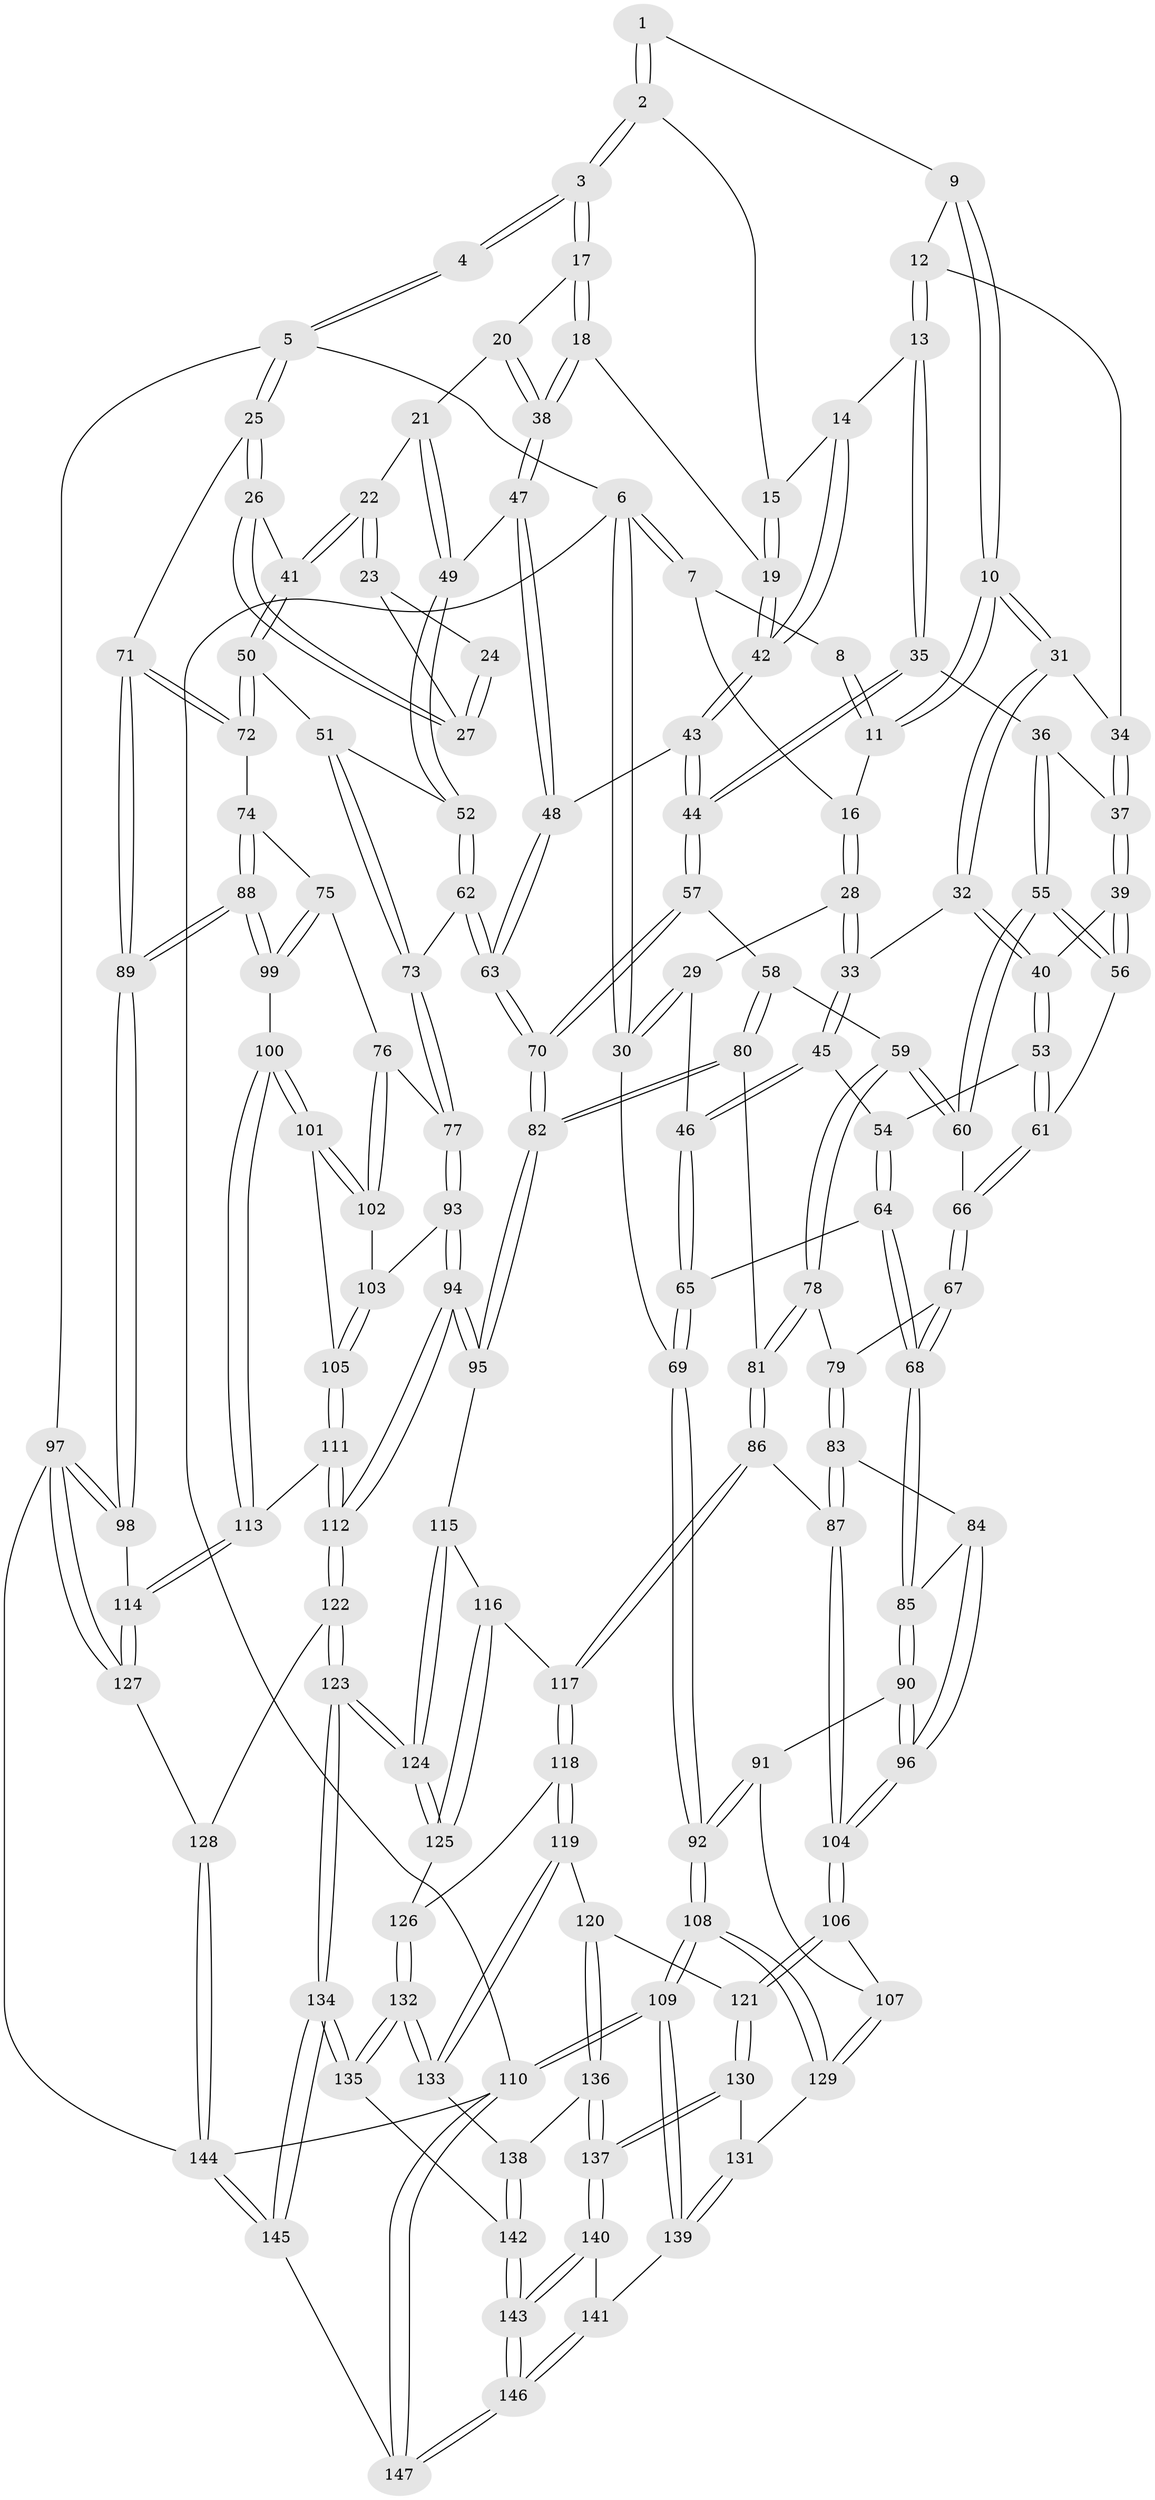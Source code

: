 // coarse degree distribution, {3: 0.0898876404494382, 5: 0.3146067415730337, 6: 0.0898876404494382, 2: 0.02247191011235955, 4: 0.48314606741573035}
// Generated by graph-tools (version 1.1) at 2025/24/03/03/25 07:24:35]
// undirected, 147 vertices, 364 edges
graph export_dot {
graph [start="1"]
  node [color=gray90,style=filled];
  1 [pos="+0.24735480661438816+0"];
  2 [pos="+0.5638087020949485+0"];
  3 [pos="+0.7729801414127607+0"];
  4 [pos="+0.941144236396883+0"];
  5 [pos="+1+0"];
  6 [pos="+0+0"];
  7 [pos="+0+0"];
  8 [pos="+0.18254464867231013+0"];
  9 [pos="+0.2521372117097707+0"];
  10 [pos="+0.15601054010262788+0.06956262785817784"];
  11 [pos="+0.13399708901910887+0.05662885828829813"];
  12 [pos="+0.2721100280724578+0.03182014529612184"];
  13 [pos="+0.32336970881650173+0.07624463674128522"];
  14 [pos="+0.35128760716574875+0.07940764664019516"];
  15 [pos="+0.5163577987965104+0"];
  16 [pos="+0.07818544683205254+0.05541547178652036"];
  17 [pos="+0.7586156604647015+0"];
  18 [pos="+0.5893415955145976+0.12459249671063098"];
  19 [pos="+0.5102659093969366+0.09795186102799175"];
  20 [pos="+0.7578549963855127+0"];
  21 [pos="+0.7733161035409521+0.08244206397865744"];
  22 [pos="+0.8214774953625937+0.12099174567734505"];
  23 [pos="+0.8737283648075463+0.12180893576371282"];
  24 [pos="+0.9008838868853817+0.07532625848079512"];
  25 [pos="+1+0.12393218900610624"];
  26 [pos="+0.9800909099238939+0.19085697063226212"];
  27 [pos="+0.9003218598203387+0.12487996004001778"];
  28 [pos="+0.04274813546593092+0.0999106620207513"];
  29 [pos="+0+0.10512311057490666"];
  30 [pos="+0+0.08337665991108954"];
  31 [pos="+0.17369597919393603+0.0854582188239862"];
  32 [pos="+0.1553274690822358+0.14471353454878225"];
  33 [pos="+0.08952292961808889+0.15204178858478834"];
  34 [pos="+0.21598782377077225+0.07499869941211935"];
  35 [pos="+0.2934637042984666+0.14762998399942848"];
  36 [pos="+0.2839811361219645+0.1594396072061926"];
  37 [pos="+0.24223052505861384+0.14130551438164313"];
  38 [pos="+0.6228247800442067+0.15415771839572753"];
  39 [pos="+0.1800363867069415+0.18271577486326243"];
  40 [pos="+0.1792727018604902+0.18243359770955403"];
  41 [pos="+0.8943420290468084+0.23399395901168935"];
  42 [pos="+0.4516207368974335+0.18770481310635645"];
  43 [pos="+0.45057755197027793+0.20280531956011502"];
  44 [pos="+0.449311069134744+0.205705969509004"];
  45 [pos="+0.07003863406382084+0.21850820068303575"];
  46 [pos="+0.04755474903668726+0.22685030867292413"];
  47 [pos="+0.64293356026874+0.20152026807675705"];
  48 [pos="+0.6338248130072988+0.2114712714935951"];
  49 [pos="+0.7264317969104134+0.19367207394865807"];
  50 [pos="+0.8607711524832055+0.2771091582643748"];
  51 [pos="+0.8128890145255285+0.28033932408248075"];
  52 [pos="+0.769780687293298+0.2590744757425287"];
  53 [pos="+0.14217286756478245+0.22440866777104496"];
  54 [pos="+0.10641379176960859+0.23778727936599417"];
  55 [pos="+0.27978470741651407+0.23843552631251125"];
  56 [pos="+0.21704810512155082+0.2148862439652849"];
  57 [pos="+0.4229990141181286+0.2880475791428861"];
  58 [pos="+0.4148928725668737+0.29319610375475424"];
  59 [pos="+0.38604846997106346+0.29622953256312995"];
  60 [pos="+0.28018781446754126+0.2390295540279411"];
  61 [pos="+0.1744775108753781+0.26884619684411676"];
  62 [pos="+0.6539169590224301+0.3539182415420618"];
  63 [pos="+0.6049128415627438+0.36019116314197275"];
  64 [pos="+0.13344802038626033+0.36124220670104235"];
  65 [pos="+0.008333631069808016+0.2531960227546354"];
  66 [pos="+0.17310563987327784+0.3410052227695491"];
  67 [pos="+0.17217838148533057+0.3427874732787672"];
  68 [pos="+0.1348520465565827+0.3637734078255909"];
  69 [pos="+0+0.30457510212758465"];
  70 [pos="+0.5958925679789112+0.3673449888425497"];
  71 [pos="+1+0.24818452350961942"];
  72 [pos="+0.9018813778654835+0.34864102777982264"];
  73 [pos="+0.7671124986222819+0.40219233304795043"];
  74 [pos="+0.9048276402680507+0.3743601408695005"];
  75 [pos="+0.8160945609726239+0.44682326536531164"];
  76 [pos="+0.7861533858735213+0.4475574676302885"];
  77 [pos="+0.7854561974103731+0.44742809945539747"];
  78 [pos="+0.30469457848099857+0.3718325899731537"];
  79 [pos="+0.2939013714088856+0.3754279079456657"];
  80 [pos="+0.4252049875332163+0.5012139162573305"];
  81 [pos="+0.3610388548027345+0.5360967887798348"];
  82 [pos="+0.5923964155799478+0.5345242688962142"];
  83 [pos="+0.23439364533729073+0.47588033249408446"];
  84 [pos="+0.17759576463105273+0.4482027680368783"];
  85 [pos="+0.11933403072812392+0.3973943815865878"];
  86 [pos="+0.36103844244658945+0.5360972032518632"];
  87 [pos="+0.25441880602971223+0.5116126052543153"];
  88 [pos="+1+0.49996923486099953"];
  89 [pos="+1+0.5213817142820749"];
  90 [pos="+0.018626517381115648+0.45321633370375997"];
  91 [pos="+0+0.4573539137993434"];
  92 [pos="+0+0.4624229484080774"];
  93 [pos="+0.6928211350755205+0.5309191080112406"];
  94 [pos="+0.6257493215814025+0.5620436936914371"];
  95 [pos="+0.6003222458178961+0.5460172892458525"];
  96 [pos="+0.14557410654177272+0.5620430198766219"];
  97 [pos="+1+1"];
  98 [pos="+1+0.5344798913888797"];
  99 [pos="+0.9207588553177665+0.5333917447664097"];
  100 [pos="+0.8879871634012418+0.5680683468789053"];
  101 [pos="+0.8866323318510306+0.5682380204525823"];
  102 [pos="+0.8214674149610077+0.5399893088834374"];
  103 [pos="+0.7807058349979921+0.5584456952481863"];
  104 [pos="+0.17374490884605057+0.6076692627042715"];
  105 [pos="+0.8187208188084459+0.6011886002431083"];
  106 [pos="+0.16848224279808482+0.6546477501345562"];
  107 [pos="+0.11542685725557497+0.6639396522813005"];
  108 [pos="+0+0.653622030003824"];
  109 [pos="+0+1"];
  110 [pos="+0+1"];
  111 [pos="+0.7858574303078417+0.6574895805969662"];
  112 [pos="+0.684684144440468+0.7066445301778949"];
  113 [pos="+0.8975969208167641+0.6749140258938171"];
  114 [pos="+0.9164628320729805+0.6993743569396065"];
  115 [pos="+0.5117421864835021+0.6279008064231649"];
  116 [pos="+0.43381375195280514+0.6523412862022064"];
  117 [pos="+0.3553670428905632+0.63340506241086"];
  118 [pos="+0.3272399665056565+0.671208739145742"];
  119 [pos="+0.3022613479080013+0.6883095735150873"];
  120 [pos="+0.2453719911565281+0.697531772026403"];
  121 [pos="+0.20501766896816903+0.684460832976301"];
  122 [pos="+0.6812397856147571+0.7986366544819161"];
  123 [pos="+0.5858729171612399+0.8703138141198699"];
  124 [pos="+0.5004696556908472+0.7616393577222503"];
  125 [pos="+0.4692012744504052+0.7434276451704118"];
  126 [pos="+0.4151141153930483+0.742995660713871"];
  127 [pos="+0.9068970652735548+0.8353008560176528"];
  128 [pos="+0.8264586265714987+0.8481984021204867"];
  129 [pos="+0.06544553444279103+0.6864275667544172"];
  130 [pos="+0.15193563143988845+0.7972721428712931"];
  131 [pos="+0.08193289474452654+0.8097970250034685"];
  132 [pos="+0.37070047659623595+0.8374118375532174"];
  133 [pos="+0.3635832482550071+0.8321253899908652"];
  134 [pos="+0.5474079826950123+0.9352643069140697"];
  135 [pos="+0.4110238829461297+0.8922976126677465"];
  136 [pos="+0.24829289438872315+0.8154996780404901"];
  137 [pos="+0.19498465299855328+0.8581571358341006"];
  138 [pos="+0.278100771814259+0.8329338158332293"];
  139 [pos="+0.03066954258243246+0.8939572301974811"];
  140 [pos="+0.18820178803822413+0.8855080733552307"];
  141 [pos="+0.05259381196295021+0.9009240591476989"];
  142 [pos="+0.27425979812657886+0.9568355485525242"];
  143 [pos="+0.2500507162705453+0.9768289859967155"];
  144 [pos="+0.773049862626944+1"];
  145 [pos="+0.5621922118571603+1"];
  146 [pos="+0.22365611034502483+1"];
  147 [pos="+0.22760664946023623+1"];
  1 -- 2;
  1 -- 2;
  1 -- 9;
  2 -- 3;
  2 -- 3;
  2 -- 15;
  3 -- 4;
  3 -- 4;
  3 -- 17;
  3 -- 17;
  4 -- 5;
  4 -- 5;
  5 -- 6;
  5 -- 25;
  5 -- 25;
  5 -- 97;
  6 -- 7;
  6 -- 7;
  6 -- 30;
  6 -- 30;
  6 -- 110;
  7 -- 8;
  7 -- 16;
  8 -- 11;
  8 -- 11;
  9 -- 10;
  9 -- 10;
  9 -- 12;
  10 -- 11;
  10 -- 11;
  10 -- 31;
  10 -- 31;
  11 -- 16;
  12 -- 13;
  12 -- 13;
  12 -- 34;
  13 -- 14;
  13 -- 35;
  13 -- 35;
  14 -- 15;
  14 -- 42;
  14 -- 42;
  15 -- 19;
  15 -- 19;
  16 -- 28;
  16 -- 28;
  17 -- 18;
  17 -- 18;
  17 -- 20;
  18 -- 19;
  18 -- 38;
  18 -- 38;
  19 -- 42;
  19 -- 42;
  20 -- 21;
  20 -- 38;
  20 -- 38;
  21 -- 22;
  21 -- 49;
  21 -- 49;
  22 -- 23;
  22 -- 23;
  22 -- 41;
  22 -- 41;
  23 -- 24;
  23 -- 27;
  24 -- 27;
  24 -- 27;
  25 -- 26;
  25 -- 26;
  25 -- 71;
  26 -- 27;
  26 -- 27;
  26 -- 41;
  28 -- 29;
  28 -- 33;
  28 -- 33;
  29 -- 30;
  29 -- 30;
  29 -- 46;
  30 -- 69;
  31 -- 32;
  31 -- 32;
  31 -- 34;
  32 -- 33;
  32 -- 40;
  32 -- 40;
  33 -- 45;
  33 -- 45;
  34 -- 37;
  34 -- 37;
  35 -- 36;
  35 -- 44;
  35 -- 44;
  36 -- 37;
  36 -- 55;
  36 -- 55;
  37 -- 39;
  37 -- 39;
  38 -- 47;
  38 -- 47;
  39 -- 40;
  39 -- 56;
  39 -- 56;
  40 -- 53;
  40 -- 53;
  41 -- 50;
  41 -- 50;
  42 -- 43;
  42 -- 43;
  43 -- 44;
  43 -- 44;
  43 -- 48;
  44 -- 57;
  44 -- 57;
  45 -- 46;
  45 -- 46;
  45 -- 54;
  46 -- 65;
  46 -- 65;
  47 -- 48;
  47 -- 48;
  47 -- 49;
  48 -- 63;
  48 -- 63;
  49 -- 52;
  49 -- 52;
  50 -- 51;
  50 -- 72;
  50 -- 72;
  51 -- 52;
  51 -- 73;
  51 -- 73;
  52 -- 62;
  52 -- 62;
  53 -- 54;
  53 -- 61;
  53 -- 61;
  54 -- 64;
  54 -- 64;
  55 -- 56;
  55 -- 56;
  55 -- 60;
  55 -- 60;
  56 -- 61;
  57 -- 58;
  57 -- 70;
  57 -- 70;
  58 -- 59;
  58 -- 80;
  58 -- 80;
  59 -- 60;
  59 -- 60;
  59 -- 78;
  59 -- 78;
  60 -- 66;
  61 -- 66;
  61 -- 66;
  62 -- 63;
  62 -- 63;
  62 -- 73;
  63 -- 70;
  63 -- 70;
  64 -- 65;
  64 -- 68;
  64 -- 68;
  65 -- 69;
  65 -- 69;
  66 -- 67;
  66 -- 67;
  67 -- 68;
  67 -- 68;
  67 -- 79;
  68 -- 85;
  68 -- 85;
  69 -- 92;
  69 -- 92;
  70 -- 82;
  70 -- 82;
  71 -- 72;
  71 -- 72;
  71 -- 89;
  71 -- 89;
  72 -- 74;
  73 -- 77;
  73 -- 77;
  74 -- 75;
  74 -- 88;
  74 -- 88;
  75 -- 76;
  75 -- 99;
  75 -- 99;
  76 -- 77;
  76 -- 102;
  76 -- 102;
  77 -- 93;
  77 -- 93;
  78 -- 79;
  78 -- 81;
  78 -- 81;
  79 -- 83;
  79 -- 83;
  80 -- 81;
  80 -- 82;
  80 -- 82;
  81 -- 86;
  81 -- 86;
  82 -- 95;
  82 -- 95;
  83 -- 84;
  83 -- 87;
  83 -- 87;
  84 -- 85;
  84 -- 96;
  84 -- 96;
  85 -- 90;
  85 -- 90;
  86 -- 87;
  86 -- 117;
  86 -- 117;
  87 -- 104;
  87 -- 104;
  88 -- 89;
  88 -- 89;
  88 -- 99;
  88 -- 99;
  89 -- 98;
  89 -- 98;
  90 -- 91;
  90 -- 96;
  90 -- 96;
  91 -- 92;
  91 -- 92;
  91 -- 107;
  92 -- 108;
  92 -- 108;
  93 -- 94;
  93 -- 94;
  93 -- 103;
  94 -- 95;
  94 -- 95;
  94 -- 112;
  94 -- 112;
  95 -- 115;
  96 -- 104;
  96 -- 104;
  97 -- 98;
  97 -- 98;
  97 -- 127;
  97 -- 127;
  97 -- 144;
  98 -- 114;
  99 -- 100;
  100 -- 101;
  100 -- 101;
  100 -- 113;
  100 -- 113;
  101 -- 102;
  101 -- 102;
  101 -- 105;
  102 -- 103;
  103 -- 105;
  103 -- 105;
  104 -- 106;
  104 -- 106;
  105 -- 111;
  105 -- 111;
  106 -- 107;
  106 -- 121;
  106 -- 121;
  107 -- 129;
  107 -- 129;
  108 -- 109;
  108 -- 109;
  108 -- 129;
  108 -- 129;
  109 -- 110;
  109 -- 110;
  109 -- 139;
  109 -- 139;
  110 -- 147;
  110 -- 147;
  110 -- 144;
  111 -- 112;
  111 -- 112;
  111 -- 113;
  112 -- 122;
  112 -- 122;
  113 -- 114;
  113 -- 114;
  114 -- 127;
  114 -- 127;
  115 -- 116;
  115 -- 124;
  115 -- 124;
  116 -- 117;
  116 -- 125;
  116 -- 125;
  117 -- 118;
  117 -- 118;
  118 -- 119;
  118 -- 119;
  118 -- 126;
  119 -- 120;
  119 -- 133;
  119 -- 133;
  120 -- 121;
  120 -- 136;
  120 -- 136;
  121 -- 130;
  121 -- 130;
  122 -- 123;
  122 -- 123;
  122 -- 128;
  123 -- 124;
  123 -- 124;
  123 -- 134;
  123 -- 134;
  124 -- 125;
  124 -- 125;
  125 -- 126;
  126 -- 132;
  126 -- 132;
  127 -- 128;
  128 -- 144;
  128 -- 144;
  129 -- 131;
  130 -- 131;
  130 -- 137;
  130 -- 137;
  131 -- 139;
  131 -- 139;
  132 -- 133;
  132 -- 133;
  132 -- 135;
  132 -- 135;
  133 -- 138;
  134 -- 135;
  134 -- 135;
  134 -- 145;
  134 -- 145;
  135 -- 142;
  136 -- 137;
  136 -- 137;
  136 -- 138;
  137 -- 140;
  137 -- 140;
  138 -- 142;
  138 -- 142;
  139 -- 141;
  140 -- 141;
  140 -- 143;
  140 -- 143;
  141 -- 146;
  141 -- 146;
  142 -- 143;
  142 -- 143;
  143 -- 146;
  143 -- 146;
  144 -- 145;
  144 -- 145;
  145 -- 147;
  146 -- 147;
  146 -- 147;
}
